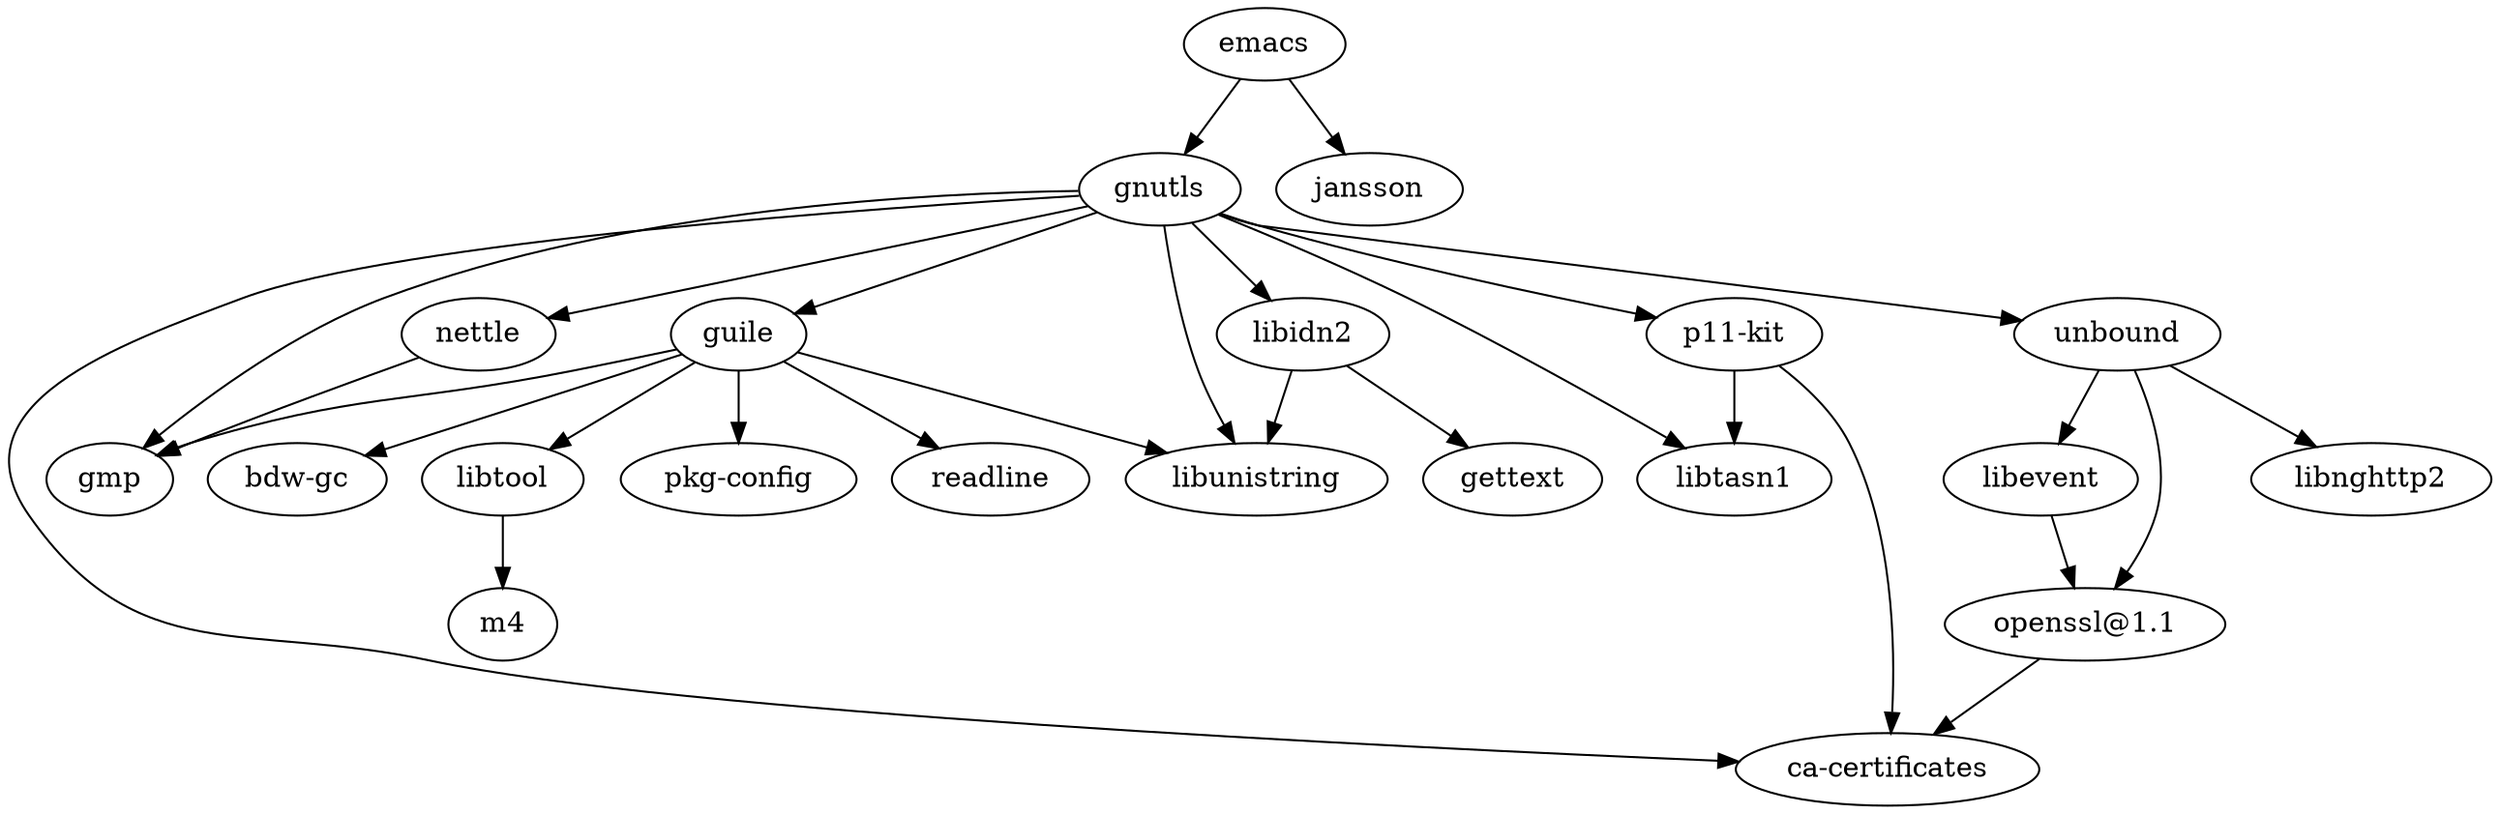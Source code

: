 digraph G {
    "bdw-gc";
    "ca-certificates";
    "emacs" -> "gnutls";
    "emacs" -> "jansson";
    "emacs";
    "gettext";
    "gmp";
    "gnutls" -> "ca-certificates";
    "gnutls" -> "gmp";
    "gnutls" -> "guile";
    "gnutls" -> "libidn2";
    "gnutls" -> "libtasn1";
    "gnutls" -> "libunistring";
    "gnutls" -> "nettle";
    "gnutls" -> "p11-kit";
    "gnutls" -> "unbound";
    "gnutls";
    "guile" -> "bdw-gc";
    "guile" -> "gmp";
    "guile" -> "libtool";
    "guile" -> "libunistring";
    "guile" -> "pkg-config";
    "guile" -> "readline";
    "guile";
    "jansson";
    "libevent" -> "openssl@1.1";
    "libevent";
    "libidn2" -> "gettext";
    "libidn2" -> "libunistring";
    "libidn2";
    "libnghttp2";
    "libtasn1";
    "libtool" -> "m4";
    "libtool";
    "libunistring";
    "m4";
    "nettle" -> "gmp";
    "nettle";
    "openssl@1.1" -> "ca-certificates";
    "openssl@1.1";
    "p11-kit" -> "ca-certificates";
    "p11-kit" -> "libtasn1";
    "p11-kit";
    "pkg-config";
    "readline";
    "unbound" -> "libevent";
    "unbound" -> "libnghttp2";
    "unbound" -> "openssl@1.1";
    "unbound";
}